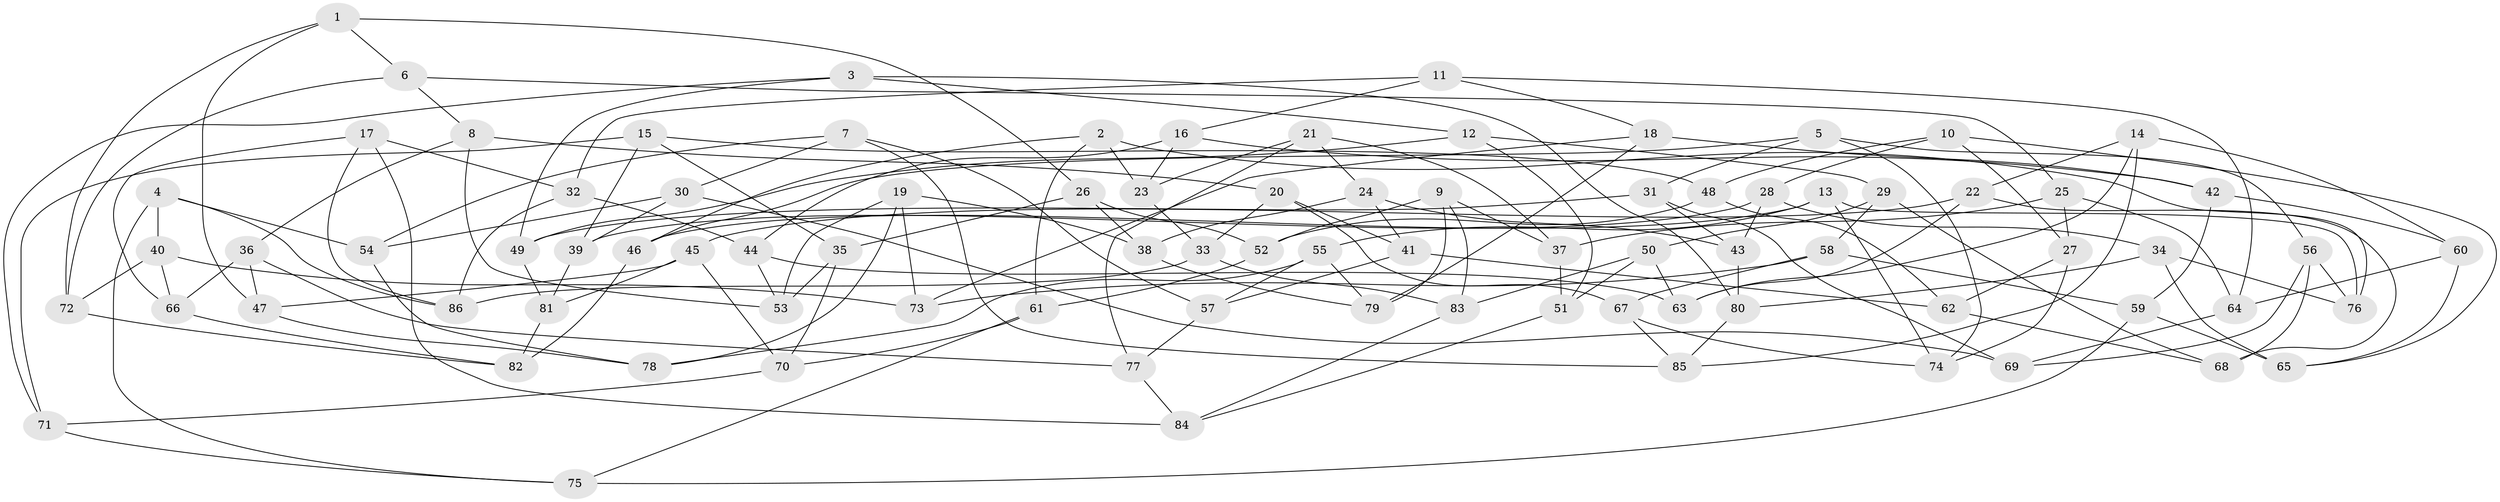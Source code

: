 // coarse degree distribution, {8: 0.058823529411764705, 7: 0.11764705882352941, 10: 0.029411764705882353, 6: 0.23529411764705882, 11: 0.058823529411764705, 9: 0.058823529411764705, 14: 0.029411764705882353, 5: 0.058823529411764705, 4: 0.29411764705882354, 3: 0.058823529411764705}
// Generated by graph-tools (version 1.1) at 2025/20/03/04/25 18:20:47]
// undirected, 86 vertices, 172 edges
graph export_dot {
graph [start="1"]
  node [color=gray90,style=filled];
  1;
  2;
  3;
  4;
  5;
  6;
  7;
  8;
  9;
  10;
  11;
  12;
  13;
  14;
  15;
  16;
  17;
  18;
  19;
  20;
  21;
  22;
  23;
  24;
  25;
  26;
  27;
  28;
  29;
  30;
  31;
  32;
  33;
  34;
  35;
  36;
  37;
  38;
  39;
  40;
  41;
  42;
  43;
  44;
  45;
  46;
  47;
  48;
  49;
  50;
  51;
  52;
  53;
  54;
  55;
  56;
  57;
  58;
  59;
  60;
  61;
  62;
  63;
  64;
  65;
  66;
  67;
  68;
  69;
  70;
  71;
  72;
  73;
  74;
  75;
  76;
  77;
  78;
  79;
  80;
  81;
  82;
  83;
  84;
  85;
  86;
  1 -- 72;
  1 -- 6;
  1 -- 26;
  1 -- 47;
  2 -- 46;
  2 -- 61;
  2 -- 23;
  2 -- 76;
  3 -- 12;
  3 -- 49;
  3 -- 80;
  3 -- 71;
  4 -- 54;
  4 -- 40;
  4 -- 75;
  4 -- 86;
  5 -- 31;
  5 -- 46;
  5 -- 74;
  5 -- 56;
  6 -- 25;
  6 -- 8;
  6 -- 72;
  7 -- 85;
  7 -- 57;
  7 -- 30;
  7 -- 54;
  8 -- 36;
  8 -- 53;
  8 -- 20;
  9 -- 79;
  9 -- 37;
  9 -- 83;
  9 -- 52;
  10 -- 28;
  10 -- 27;
  10 -- 48;
  10 -- 65;
  11 -- 64;
  11 -- 18;
  11 -- 16;
  11 -- 32;
  12 -- 51;
  12 -- 29;
  12 -- 49;
  13 -- 46;
  13 -- 76;
  13 -- 74;
  13 -- 55;
  14 -- 85;
  14 -- 22;
  14 -- 60;
  14 -- 63;
  15 -- 71;
  15 -- 35;
  15 -- 48;
  15 -- 39;
  16 -- 44;
  16 -- 23;
  16 -- 42;
  17 -- 66;
  17 -- 86;
  17 -- 32;
  17 -- 84;
  18 -- 42;
  18 -- 73;
  18 -- 79;
  19 -- 53;
  19 -- 38;
  19 -- 78;
  19 -- 73;
  20 -- 33;
  20 -- 67;
  20 -- 41;
  21 -- 24;
  21 -- 23;
  21 -- 37;
  21 -- 77;
  22 -- 63;
  22 -- 45;
  22 -- 68;
  23 -- 33;
  24 -- 41;
  24 -- 43;
  24 -- 38;
  25 -- 37;
  25 -- 64;
  25 -- 27;
  26 -- 38;
  26 -- 52;
  26 -- 35;
  27 -- 74;
  27 -- 62;
  28 -- 43;
  28 -- 39;
  28 -- 34;
  29 -- 50;
  29 -- 68;
  29 -- 58;
  30 -- 54;
  30 -- 39;
  30 -- 69;
  31 -- 69;
  31 -- 49;
  31 -- 43;
  32 -- 86;
  32 -- 44;
  33 -- 86;
  33 -- 83;
  34 -- 65;
  34 -- 80;
  34 -- 76;
  35 -- 53;
  35 -- 70;
  36 -- 47;
  36 -- 66;
  36 -- 77;
  37 -- 51;
  38 -- 79;
  39 -- 81;
  40 -- 66;
  40 -- 72;
  40 -- 73;
  41 -- 62;
  41 -- 57;
  42 -- 59;
  42 -- 60;
  43 -- 80;
  44 -- 63;
  44 -- 53;
  45 -- 81;
  45 -- 70;
  45 -- 47;
  46 -- 82;
  47 -- 78;
  48 -- 52;
  48 -- 62;
  49 -- 81;
  50 -- 51;
  50 -- 83;
  50 -- 63;
  51 -- 84;
  52 -- 61;
  54 -- 78;
  55 -- 57;
  55 -- 79;
  55 -- 78;
  56 -- 76;
  56 -- 69;
  56 -- 68;
  57 -- 77;
  58 -- 73;
  58 -- 67;
  58 -- 59;
  59 -- 65;
  59 -- 75;
  60 -- 65;
  60 -- 64;
  61 -- 70;
  61 -- 75;
  62 -- 68;
  64 -- 69;
  66 -- 82;
  67 -- 74;
  67 -- 85;
  70 -- 71;
  71 -- 75;
  72 -- 82;
  77 -- 84;
  80 -- 85;
  81 -- 82;
  83 -- 84;
}
